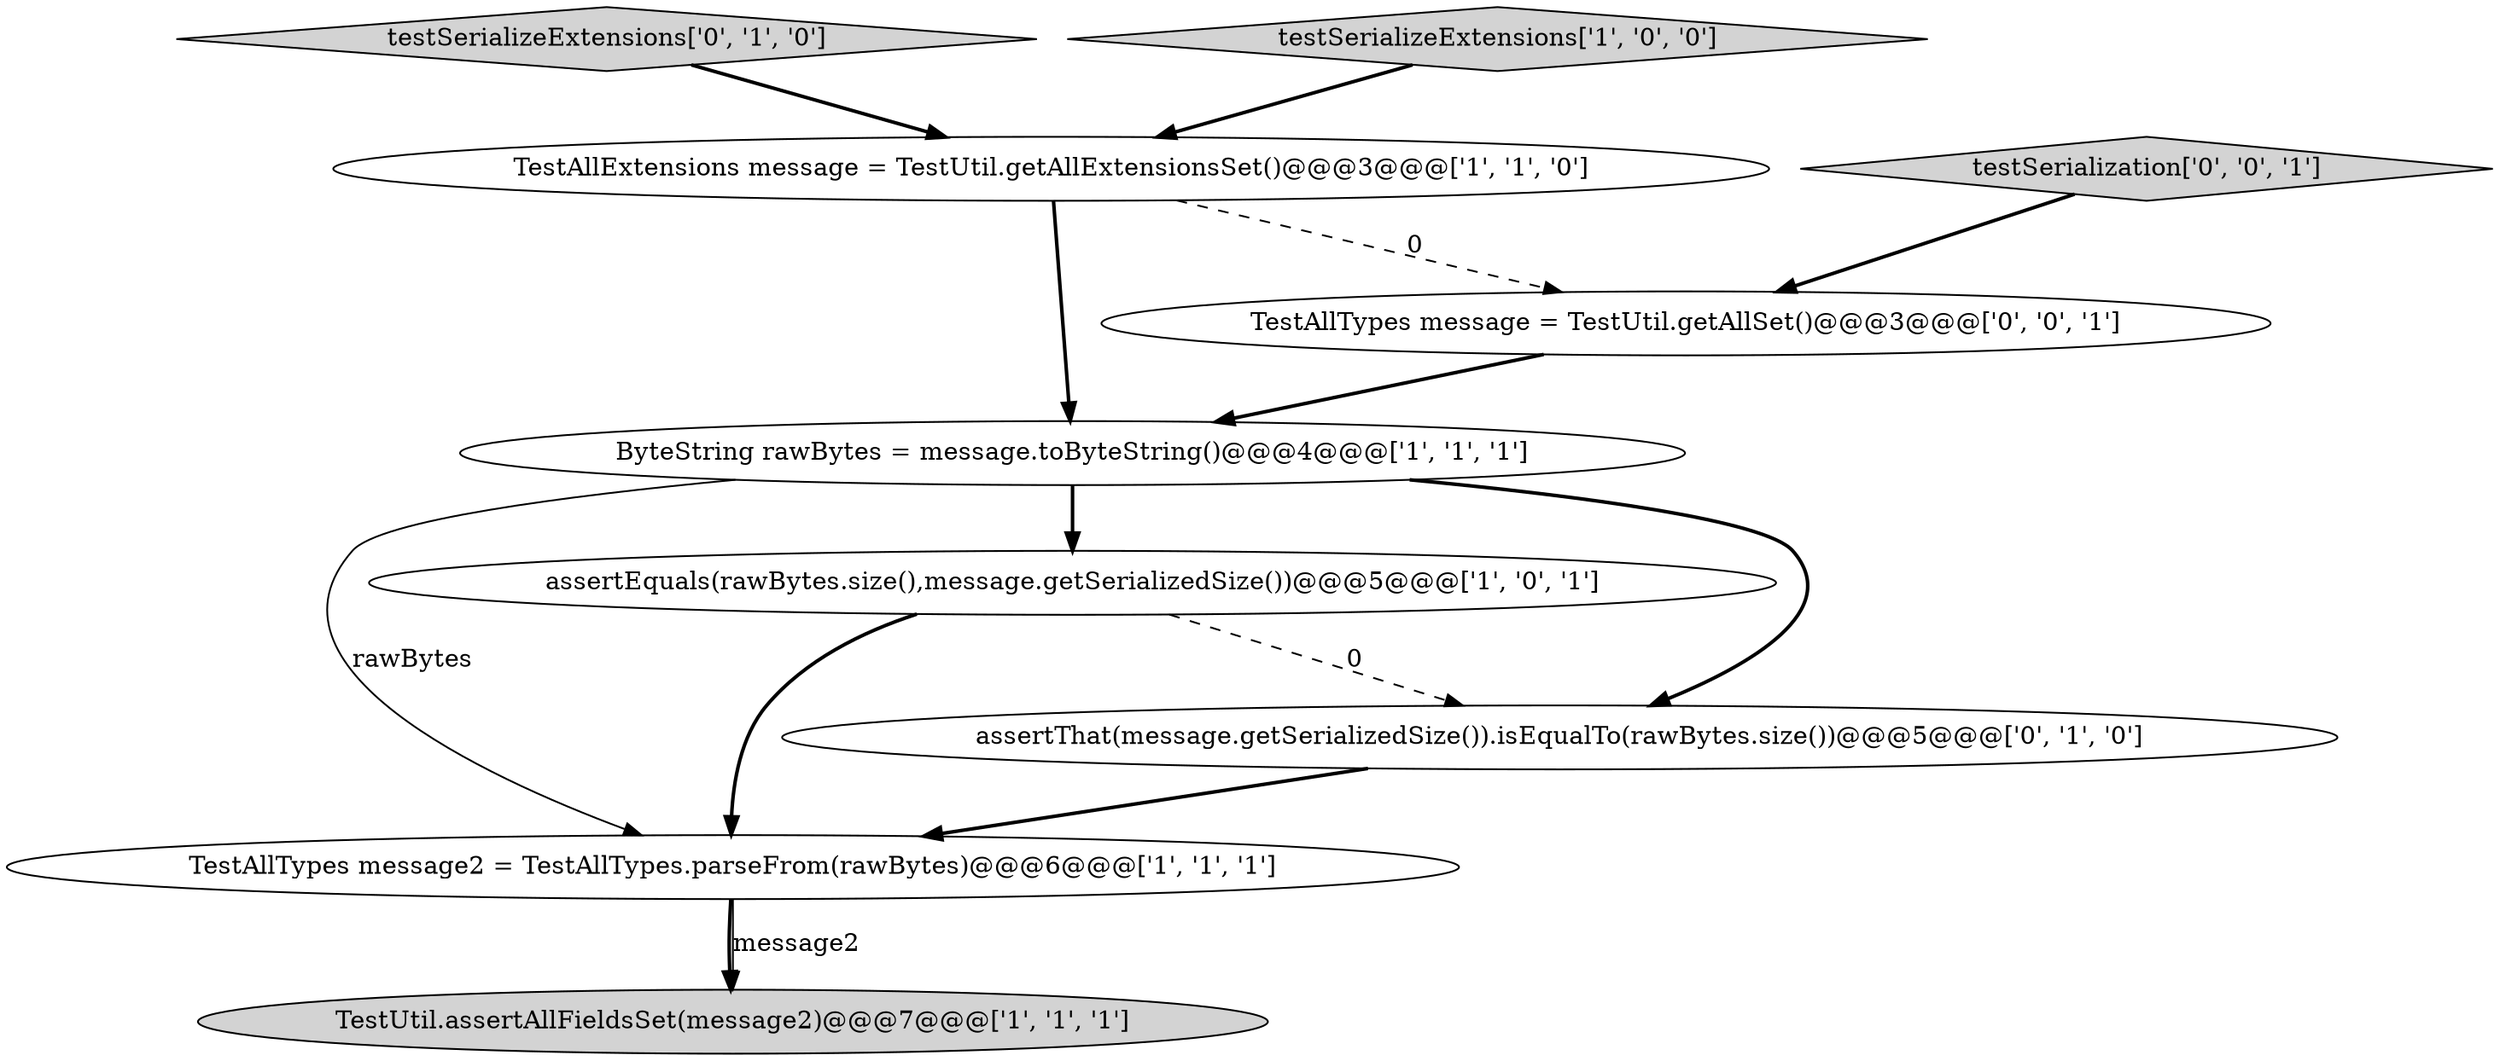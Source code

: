 digraph {
8 [style = filled, label = "TestAllTypes message = TestUtil.getAllSet()@@@3@@@['0', '0', '1']", fillcolor = white, shape = ellipse image = "AAA0AAABBB3BBB"];
9 [style = filled, label = "testSerialization['0', '0', '1']", fillcolor = lightgray, shape = diamond image = "AAA0AAABBB3BBB"];
5 [style = filled, label = "TestAllTypes message2 = TestAllTypes.parseFrom(rawBytes)@@@6@@@['1', '1', '1']", fillcolor = white, shape = ellipse image = "AAA0AAABBB1BBB"];
1 [style = filled, label = "TestAllExtensions message = TestUtil.getAllExtensionsSet()@@@3@@@['1', '1', '0']", fillcolor = white, shape = ellipse image = "AAA0AAABBB1BBB"];
7 [style = filled, label = "testSerializeExtensions['0', '1', '0']", fillcolor = lightgray, shape = diamond image = "AAA0AAABBB2BBB"];
2 [style = filled, label = "ByteString rawBytes = message.toByteString()@@@4@@@['1', '1', '1']", fillcolor = white, shape = ellipse image = "AAA0AAABBB1BBB"];
3 [style = filled, label = "assertEquals(rawBytes.size(),message.getSerializedSize())@@@5@@@['1', '0', '1']", fillcolor = white, shape = ellipse image = "AAA0AAABBB1BBB"];
4 [style = filled, label = "testSerializeExtensions['1', '0', '0']", fillcolor = lightgray, shape = diamond image = "AAA0AAABBB1BBB"];
0 [style = filled, label = "TestUtil.assertAllFieldsSet(message2)@@@7@@@['1', '1', '1']", fillcolor = lightgray, shape = ellipse image = "AAA0AAABBB1BBB"];
6 [style = filled, label = "assertThat(message.getSerializedSize()).isEqualTo(rawBytes.size())@@@5@@@['0', '1', '0']", fillcolor = white, shape = ellipse image = "AAA1AAABBB2BBB"];
2->6 [style = bold, label=""];
5->0 [style = bold, label=""];
8->2 [style = bold, label=""];
7->1 [style = bold, label=""];
3->6 [style = dashed, label="0"];
9->8 [style = bold, label=""];
5->0 [style = solid, label="message2"];
1->8 [style = dashed, label="0"];
1->2 [style = bold, label=""];
6->5 [style = bold, label=""];
3->5 [style = bold, label=""];
2->5 [style = solid, label="rawBytes"];
4->1 [style = bold, label=""];
2->3 [style = bold, label=""];
}
